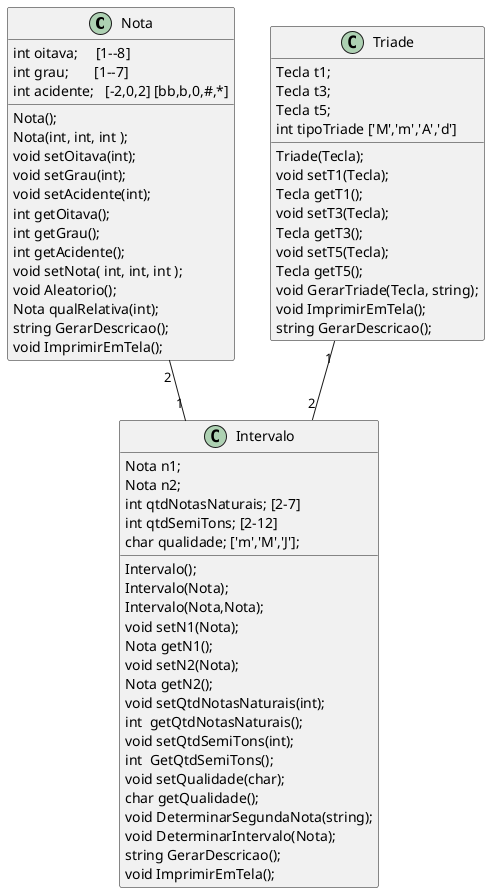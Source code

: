 @startuml

Nota "2"--"1" Intervalo 
Triade "1" -- "2" Intervalo

class Nota {
    Nota(); 
    Nota(int, int, int ); 
    void setOitava(int);
    void setGrau(int);
    void setAcidente(int);
    int getOitava();
    int getGrau();
    int getAcidente();
    void setNota( int, int, int ); 
    void Aleatorio();
    Nota qualRelativa(int);
    string GerarDescricao();
    void ImprimirEmTela();
    int oitava;     [1--8]
    int grau;       [1--7]
    int acidente;   [-2,0,2] [bb,b,0,#,*]
}

class Intervalo {
    Intervalo();
    Intervalo(Nota);
    Intervalo(Nota,Nota);
    void setN1(Nota);
    Nota getN1();
    void setN2(Nota);
    Nota getN2();
    void setQtdNotasNaturais(int);
    int  getQtdNotasNaturais();
    void setQtdSemiTons(int);
    int  GetQtdSemiTons();
    void setQualidade(char);
    char getQualidade();
    void DeterminarSegundaNota(string); 
    void DeterminarIntervalo(Nota);    
    string GerarDescricao();
    void ImprimirEmTela();
    Nota n1;
    Nota n2;
    int qtdNotasNaturais; [2-7]
    int qtdSemiTons; [2-12]
    char qualidade; ['m','M','J'];
}

class Triade{
    Triade(Tecla);
    void setT1(Tecla);
    Tecla getT1();
    void setT3(Tecla);
    Tecla getT3();
    void setT5(Tecla);
    Tecla getT5();
    void GerarTriade(Tecla, string);
    void ImprimirEmTela();
    string GerarDescricao();
    Tecla t1;
    Tecla t3;
    Tecla t5;
    int tipoTriade ['M','m','A','d']
}

@enduml
